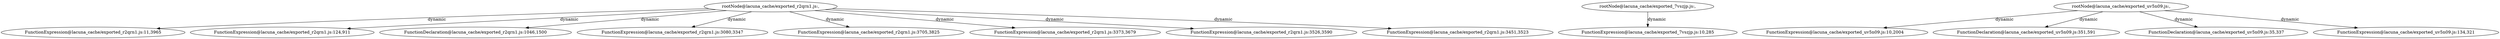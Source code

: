 digraph lacunaCG {
 "rootNode@lacuna_cache/exported_r2qrn1.js:," -> "FunctionExpression@lacuna_cache/exported_r2qrn1.js:11,3965" [label="dynamic" ];
 "rootNode@lacuna_cache/exported_r2qrn1.js:," -> "FunctionExpression@lacuna_cache/exported_r2qrn1.js:124,911" [label="dynamic" ];
 "rootNode@lacuna_cache/exported_r2qrn1.js:," -> "FunctionDeclaration@lacuna_cache/exported_r2qrn1.js:1046,1500" [label="dynamic" ];
 "rootNode@lacuna_cache/exported_r2qrn1.js:," -> "FunctionExpression@lacuna_cache/exported_r2qrn1.js:3080,3347" [label="dynamic" ];
 "rootNode@lacuna_cache/exported_r2qrn1.js:," -> "FunctionExpression@lacuna_cache/exported_r2qrn1.js:3705,3825" [label="dynamic" ];
 "rootNode@lacuna_cache/exported_r2qrn1.js:," -> "FunctionExpression@lacuna_cache/exported_r2qrn1.js:3373,3679" [label="dynamic" ];
 "rootNode@lacuna_cache/exported_r2qrn1.js:," -> "FunctionExpression@lacuna_cache/exported_r2qrn1.js:3526,3590" [label="dynamic" ];
 "rootNode@lacuna_cache/exported_r2qrn1.js:," -> "FunctionExpression@lacuna_cache/exported_r2qrn1.js:3451,3523" [label="dynamic" ];
 "rootNode@lacuna_cache/exported_7vszjp.js:," -> "FunctionExpression@lacuna_cache/exported_7vszjp.js:10,285" [label="dynamic" ];
 "rootNode@lacuna_cache/exported_uv5n09.js:," -> "FunctionExpression@lacuna_cache/exported_uv5n09.js:10,2004" [label="dynamic" ];
 "rootNode@lacuna_cache/exported_uv5n09.js:," -> "FunctionDeclaration@lacuna_cache/exported_uv5n09.js:351,591" [label="dynamic" ];
 "rootNode@lacuna_cache/exported_uv5n09.js:," -> "FunctionDeclaration@lacuna_cache/exported_uv5n09.js:35,337" [label="dynamic" ];
 "rootNode@lacuna_cache/exported_uv5n09.js:," -> "FunctionExpression@lacuna_cache/exported_uv5n09.js:134,321" [label="dynamic" ];
 }